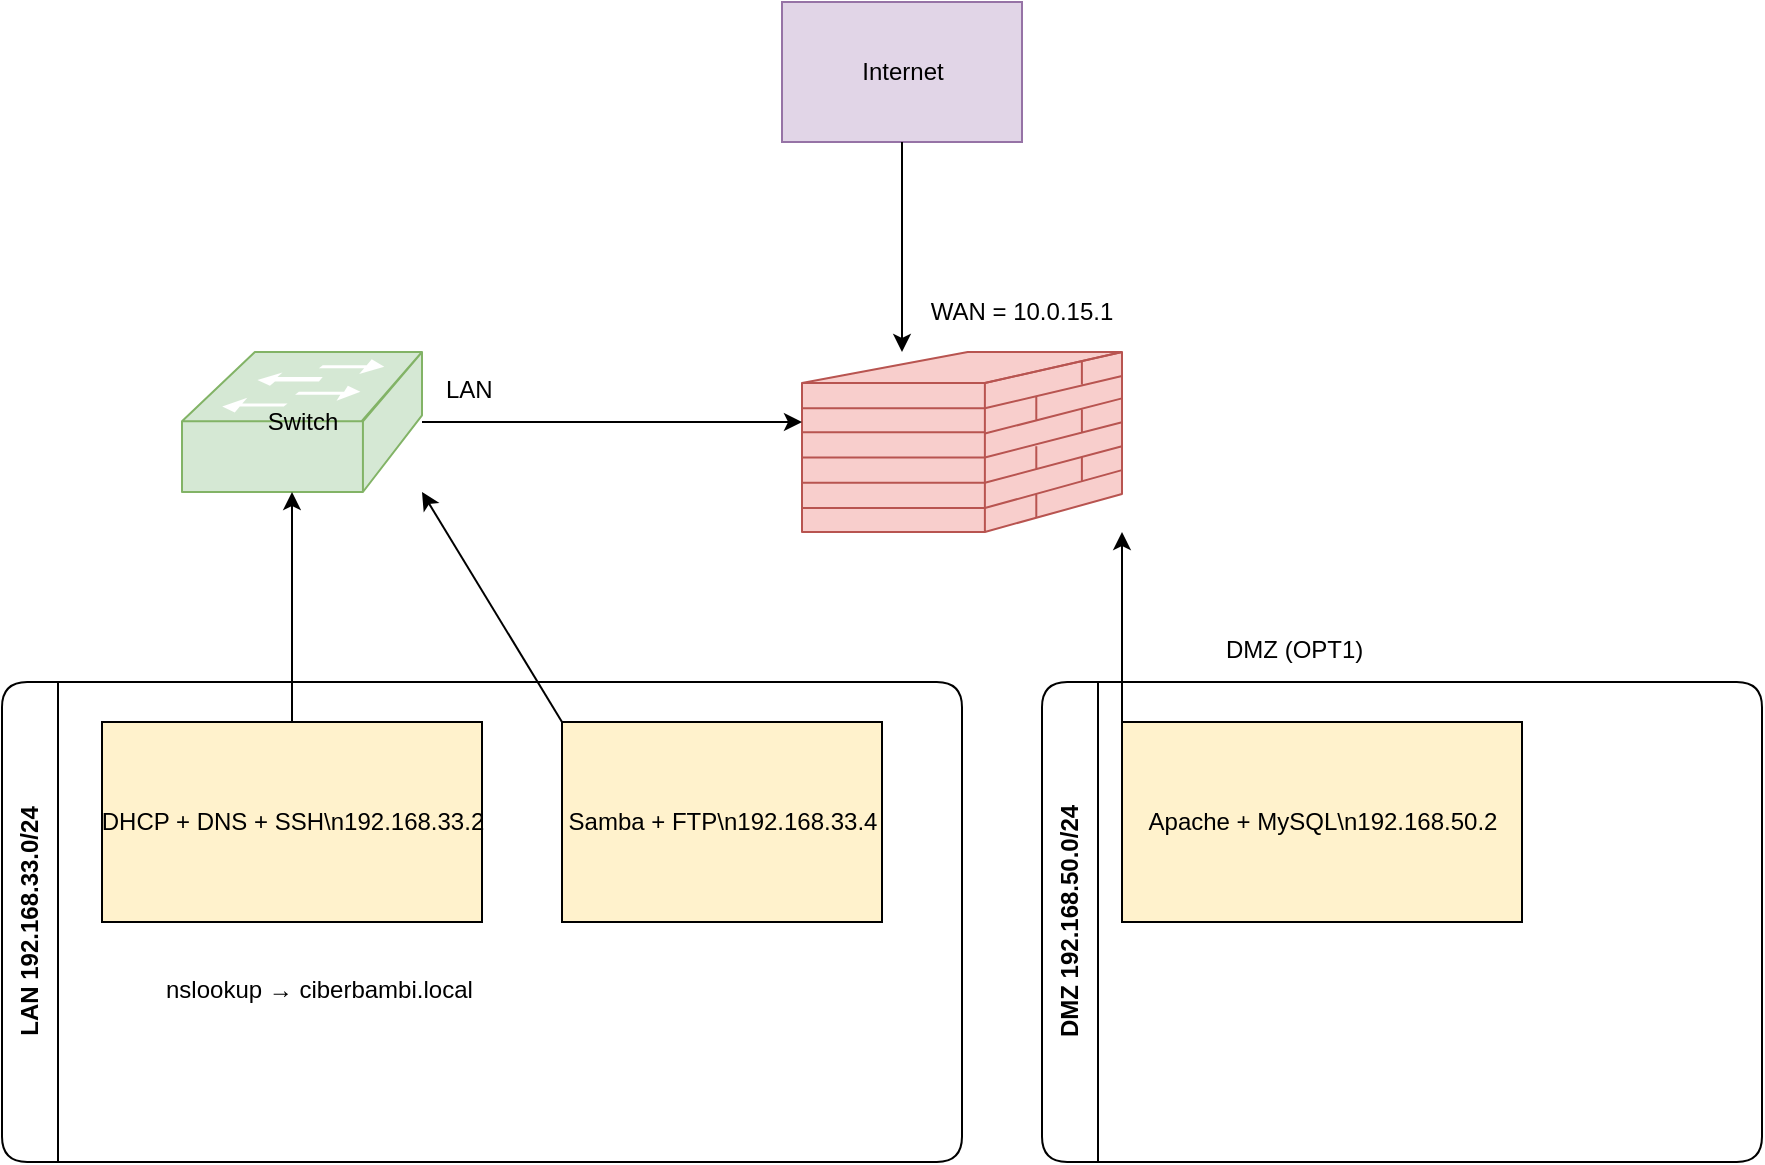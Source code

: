 <mxfile version="28.2.7">
  <diagram id="network" name="Network">
    <mxGraphModel dx="1507" dy="620" grid="1" gridSize="10" guides="1" tooltips="1" connect="1" arrows="1" fold="1" page="1" pageScale="1" pageWidth="827" pageHeight="1169" math="0" shadow="0">
      <root>
        <mxCell id="0" />
        <mxCell id="1" parent="0" />
        <mxCell id="cloud" value="Internet" style="shape=mxgraph.cisco.network.cloud;html=1;perimeter=orthogonalPerimeter;fillColor=#e1d5e7;strokeColor=#9673a6;" parent="1" vertex="1">
          <mxGeometry x="420" y="20" width="120" height="70" as="geometry" />
        </mxCell>
        <mxCell id="pfsense" value="" style="shape=mxgraph.cisco.security.firewall;html=1;perimeter=orthogonalPerimeter;fillColor=#f8cecc;strokeColor=#b85450;" parent="1" vertex="1">
          <mxGeometry x="430" y="195" width="160" height="90" as="geometry" />
        </mxCell>
        <mxCell id="lan_lbl" value="LAN" style="text;html=1;whiteSpace=wrap;align=left;verticalAlign=top;" parent="1" vertex="1">
          <mxGeometry x="250" y="200" width="40" height="20" as="geometry" />
        </mxCell>
        <mxCell id="dmz_lbl" value="DMZ (OPT1)" style="text;html=1;whiteSpace=wrap;align=left;verticalAlign=top;" parent="1" vertex="1">
          <mxGeometry x="640" y="330" width="90" height="20" as="geometry" />
        </mxCell>
        <mxCell id="switch" value="Switch" style="shape=mxgraph.cisco.switches.workgroup_switch;html=1;perimeter=orthogonalPerimeter;fillColor=#d5e8d4;strokeColor=#82b366;" parent="1" vertex="1">
          <mxGeometry x="120" y="195" width="120" height="70" as="geometry" />
        </mxCell>
        <mxCell id="lan_group" value="LAN 192.168.33.0/24" style="swimlane;rounded=1;html=1;horizontal=0;startSize=28;fillColor=#ffffff;strokeColor=#000000;" parent="1" vertex="1">
          <mxGeometry x="30" y="360" width="480" height="240" as="geometry" />
        </mxCell>
        <mxCell id="srv_dhcp" value="DHCP + DNS + SSH\n192.168.33.2" style="shape=mxgraph.cisco.servers.generic_server;html=1;perimeter=orthogonalPerimeter;fillColor=#fff2cc;strokeColor=#000000;" parent="lan_group" vertex="1">
          <mxGeometry x="50" y="20" width="190" height="100" as="geometry" />
        </mxCell>
        <mxCell id="srv_samba" value="Samba + FTP\n192.168.33.4" style="shape=mxgraph.cisco.servers.generic_server;html=1;perimeter=orthogonalPerimeter;fillColor=#fff2cc;strokeColor=#000000;" parent="lan_group" vertex="1">
          <mxGeometry x="280" y="20" width="160" height="100" as="geometry" />
        </mxCell>
        <mxCell id="dmz_group" value="DMZ 192.168.50.0/24" style="swimlane;rounded=1;html=1;horizontal=0;startSize=28;fillColor=#ffffff;strokeColor=#000000;" parent="1" vertex="1">
          <mxGeometry x="550" y="360" width="360" height="240" as="geometry" />
        </mxCell>
        <mxCell id="srv_web" value="Apache + MySQL\n192.168.50.2" style="shape=mxgraph.cisco.servers.generic_server;html=1;perimeter=orthogonalPerimeter;fillColor=#fff2cc;strokeColor=#000000;" parent="dmz_group" vertex="1">
          <mxGeometry x="40" y="20" width="200" height="100" as="geometry" />
        </mxCell>
        <mxCell id="dns_note" value="nslookup → ciberbambi.local" style="text;html=1;whiteSpace=wrap;align=left;verticalAlign=top;" parent="1" vertex="1">
          <mxGeometry x="110" y="500" width="230" height="50" as="geometry" />
        </mxCell>
        <mxCell id="e1" style="endArrow=classic;" parent="1" source="cloud" target="pfsense" edge="1">
          <mxGeometry relative="1" as="geometry" />
        </mxCell>
        <mxCell id="e2" style="endArrow=classic;" parent="1" source="switch" target="pfsense" edge="1">
          <mxGeometry relative="1" as="geometry" />
        </mxCell>
        <mxCell id="e3" style="endArrow=classic;" parent="1" source="srv_dhcp" target="switch" edge="1">
          <mxGeometry relative="1" as="geometry" />
        </mxCell>
        <mxCell id="e4" style="endArrow=classic;" parent="1" source="srv_samba" target="switch" edge="1">
          <mxGeometry relative="1" as="geometry" />
        </mxCell>
        <mxCell id="e5" style="endArrow=classic;" parent="1" source="srv_web" target="pfsense" edge="1">
          <mxGeometry relative="1" as="geometry" />
        </mxCell>
        <mxCell id="JZd24aK4SeBq0z_tlNC9-2" value="WAN = 10.0.15.1" style="text;html=1;whiteSpace=wrap;strokeColor=none;fillColor=none;align=center;verticalAlign=middle;rounded=0;" vertex="1" parent="1">
          <mxGeometry x="480" y="160" width="120" height="30" as="geometry" />
        </mxCell>
      </root>
    </mxGraphModel>
  </diagram>
</mxfile>
